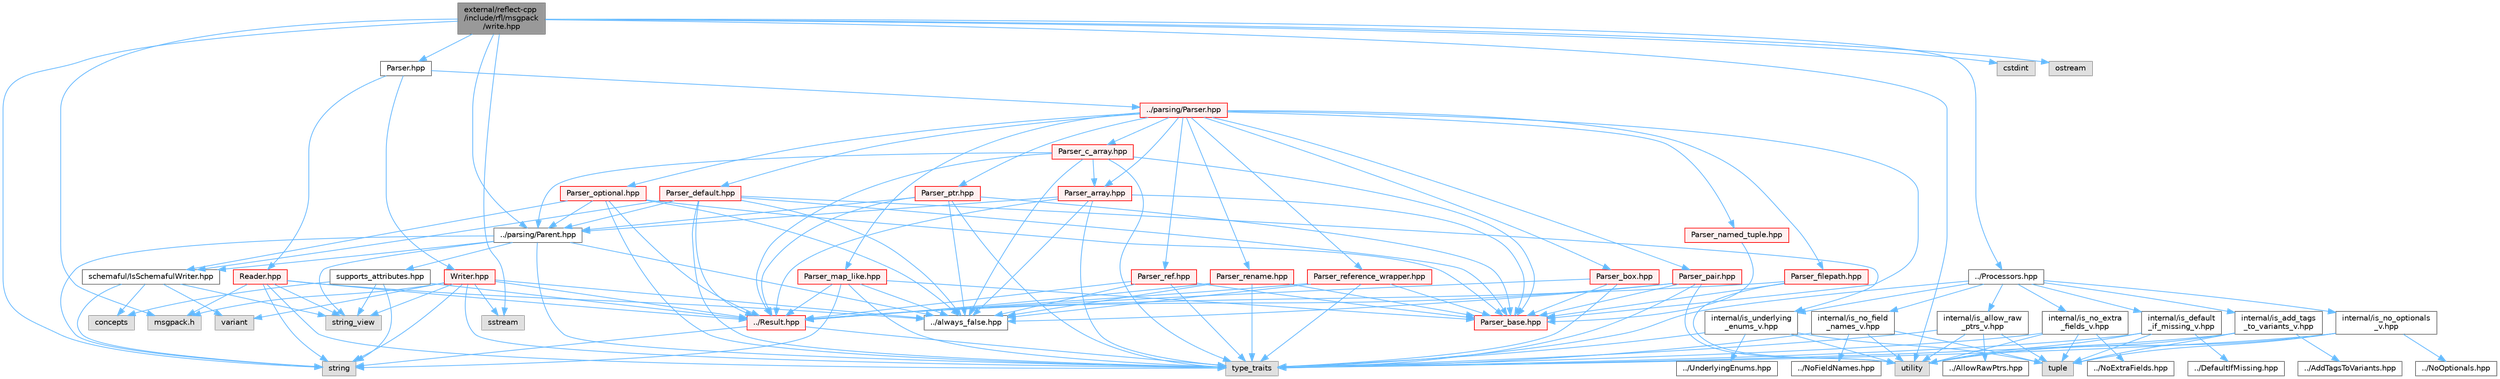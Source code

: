 digraph "external/reflect-cpp/include/rfl/msgpack/write.hpp"
{
 // LATEX_PDF_SIZE
  bgcolor="transparent";
  edge [fontname=Helvetica,fontsize=10,labelfontname=Helvetica,labelfontsize=10];
  node [fontname=Helvetica,fontsize=10,shape=box,height=0.2,width=0.4];
  Node1 [id="Node000001",label="external/reflect-cpp\l/include/rfl/msgpack\l/write.hpp",height=0.2,width=0.4,color="gray40", fillcolor="grey60", style="filled", fontcolor="black",tooltip=" "];
  Node1 -> Node2 [id="edge1_Node000001_Node000002",color="steelblue1",style="solid",tooltip=" "];
  Node2 [id="Node000002",label="msgpack.h",height=0.2,width=0.4,color="grey60", fillcolor="#E0E0E0", style="filled",tooltip=" "];
  Node1 -> Node3 [id="edge2_Node000001_Node000003",color="steelblue1",style="solid",tooltip=" "];
  Node3 [id="Node000003",label="cstdint",height=0.2,width=0.4,color="grey60", fillcolor="#E0E0E0", style="filled",tooltip=" "];
  Node1 -> Node4 [id="edge3_Node000001_Node000004",color="steelblue1",style="solid",tooltip=" "];
  Node4 [id="Node000004",label="ostream",height=0.2,width=0.4,color="grey60", fillcolor="#E0E0E0", style="filled",tooltip=" "];
  Node1 -> Node5 [id="edge4_Node000001_Node000005",color="steelblue1",style="solid",tooltip=" "];
  Node5 [id="Node000005",label="sstream",height=0.2,width=0.4,color="grey60", fillcolor="#E0E0E0", style="filled",tooltip=" "];
  Node1 -> Node6 [id="edge5_Node000001_Node000006",color="steelblue1",style="solid",tooltip=" "];
  Node6 [id="Node000006",label="string",height=0.2,width=0.4,color="grey60", fillcolor="#E0E0E0", style="filled",tooltip=" "];
  Node1 -> Node7 [id="edge6_Node000001_Node000007",color="steelblue1",style="solid",tooltip=" "];
  Node7 [id="Node000007",label="utility",height=0.2,width=0.4,color="grey60", fillcolor="#E0E0E0", style="filled",tooltip=" "];
  Node1 -> Node8 [id="edge7_Node000001_Node000008",color="steelblue1",style="solid",tooltip=" "];
  Node8 [id="Node000008",label="../Processors.hpp",height=0.2,width=0.4,color="grey40", fillcolor="white", style="filled",URL="$_processors_8hpp.html",tooltip=" "];
  Node8 -> Node9 [id="edge8_Node000008_Node000009",color="steelblue1",style="solid",tooltip=" "];
  Node9 [id="Node000009",label="type_traits",height=0.2,width=0.4,color="grey60", fillcolor="#E0E0E0", style="filled",tooltip=" "];
  Node8 -> Node10 [id="edge9_Node000008_Node000010",color="steelblue1",style="solid",tooltip=" "];
  Node10 [id="Node000010",label="internal/is_add_tags\l_to_variants_v.hpp",height=0.2,width=0.4,color="grey40", fillcolor="white", style="filled",URL="$is__add__tags__to__variants__v_8hpp.html",tooltip=" "];
  Node10 -> Node11 [id="edge10_Node000010_Node000011",color="steelblue1",style="solid",tooltip=" "];
  Node11 [id="Node000011",label="tuple",height=0.2,width=0.4,color="grey60", fillcolor="#E0E0E0", style="filled",tooltip=" "];
  Node10 -> Node9 [id="edge11_Node000010_Node000009",color="steelblue1",style="solid",tooltip=" "];
  Node10 -> Node7 [id="edge12_Node000010_Node000007",color="steelblue1",style="solid",tooltip=" "];
  Node10 -> Node12 [id="edge13_Node000010_Node000012",color="steelblue1",style="solid",tooltip=" "];
  Node12 [id="Node000012",label="../AddTagsToVariants.hpp",height=0.2,width=0.4,color="grey40", fillcolor="white", style="filled",URL="$_add_tags_to_variants_8hpp.html",tooltip=" "];
  Node8 -> Node13 [id="edge14_Node000008_Node000013",color="steelblue1",style="solid",tooltip=" "];
  Node13 [id="Node000013",label="internal/is_allow_raw\l_ptrs_v.hpp",height=0.2,width=0.4,color="grey40", fillcolor="white", style="filled",URL="$is__allow__raw__ptrs__v_8hpp.html",tooltip=" "];
  Node13 -> Node11 [id="edge15_Node000013_Node000011",color="steelblue1",style="solid",tooltip=" "];
  Node13 -> Node9 [id="edge16_Node000013_Node000009",color="steelblue1",style="solid",tooltip=" "];
  Node13 -> Node7 [id="edge17_Node000013_Node000007",color="steelblue1",style="solid",tooltip=" "];
  Node13 -> Node14 [id="edge18_Node000013_Node000014",color="steelblue1",style="solid",tooltip=" "];
  Node14 [id="Node000014",label="../AllowRawPtrs.hpp",height=0.2,width=0.4,color="grey40", fillcolor="white", style="filled",URL="$_allow_raw_ptrs_8hpp.html",tooltip=" "];
  Node8 -> Node15 [id="edge19_Node000008_Node000015",color="steelblue1",style="solid",tooltip=" "];
  Node15 [id="Node000015",label="internal/is_default\l_if_missing_v.hpp",height=0.2,width=0.4,color="grey40", fillcolor="white", style="filled",URL="$is__default__if__missing__v_8hpp.html",tooltip=" "];
  Node15 -> Node11 [id="edge20_Node000015_Node000011",color="steelblue1",style="solid",tooltip=" "];
  Node15 -> Node9 [id="edge21_Node000015_Node000009",color="steelblue1",style="solid",tooltip=" "];
  Node15 -> Node7 [id="edge22_Node000015_Node000007",color="steelblue1",style="solid",tooltip=" "];
  Node15 -> Node16 [id="edge23_Node000015_Node000016",color="steelblue1",style="solid",tooltip=" "];
  Node16 [id="Node000016",label="../DefaultIfMissing.hpp",height=0.2,width=0.4,color="grey40", fillcolor="white", style="filled",URL="$_default_if_missing_8hpp.html",tooltip=" "];
  Node8 -> Node17 [id="edge24_Node000008_Node000017",color="steelblue1",style="solid",tooltip=" "];
  Node17 [id="Node000017",label="internal/is_no_extra\l_fields_v.hpp",height=0.2,width=0.4,color="grey40", fillcolor="white", style="filled",URL="$is__no__extra__fields__v_8hpp.html",tooltip=" "];
  Node17 -> Node11 [id="edge25_Node000017_Node000011",color="steelblue1",style="solid",tooltip=" "];
  Node17 -> Node9 [id="edge26_Node000017_Node000009",color="steelblue1",style="solid",tooltip=" "];
  Node17 -> Node7 [id="edge27_Node000017_Node000007",color="steelblue1",style="solid",tooltip=" "];
  Node17 -> Node18 [id="edge28_Node000017_Node000018",color="steelblue1",style="solid",tooltip=" "];
  Node18 [id="Node000018",label="../NoExtraFields.hpp",height=0.2,width=0.4,color="grey40", fillcolor="white", style="filled",URL="$_no_extra_fields_8hpp.html",tooltip=" "];
  Node8 -> Node19 [id="edge29_Node000008_Node000019",color="steelblue1",style="solid",tooltip=" "];
  Node19 [id="Node000019",label="internal/is_no_field\l_names_v.hpp",height=0.2,width=0.4,color="grey40", fillcolor="white", style="filled",URL="$is__no__field__names__v_8hpp.html",tooltip=" "];
  Node19 -> Node11 [id="edge30_Node000019_Node000011",color="steelblue1",style="solid",tooltip=" "];
  Node19 -> Node9 [id="edge31_Node000019_Node000009",color="steelblue1",style="solid",tooltip=" "];
  Node19 -> Node7 [id="edge32_Node000019_Node000007",color="steelblue1",style="solid",tooltip=" "];
  Node19 -> Node20 [id="edge33_Node000019_Node000020",color="steelblue1",style="solid",tooltip=" "];
  Node20 [id="Node000020",label="../NoFieldNames.hpp",height=0.2,width=0.4,color="grey40", fillcolor="white", style="filled",URL="$_no_field_names_8hpp.html",tooltip=" "];
  Node8 -> Node21 [id="edge34_Node000008_Node000021",color="steelblue1",style="solid",tooltip=" "];
  Node21 [id="Node000021",label="internal/is_no_optionals\l_v.hpp",height=0.2,width=0.4,color="grey40", fillcolor="white", style="filled",URL="$is__no__optionals__v_8hpp.html",tooltip=" "];
  Node21 -> Node11 [id="edge35_Node000021_Node000011",color="steelblue1",style="solid",tooltip=" "];
  Node21 -> Node9 [id="edge36_Node000021_Node000009",color="steelblue1",style="solid",tooltip=" "];
  Node21 -> Node7 [id="edge37_Node000021_Node000007",color="steelblue1",style="solid",tooltip=" "];
  Node21 -> Node22 [id="edge38_Node000021_Node000022",color="steelblue1",style="solid",tooltip=" "];
  Node22 [id="Node000022",label="../NoOptionals.hpp",height=0.2,width=0.4,color="grey40", fillcolor="white", style="filled",URL="$_no_optionals_8hpp.html",tooltip=" "];
  Node8 -> Node23 [id="edge39_Node000008_Node000023",color="steelblue1",style="solid",tooltip=" "];
  Node23 [id="Node000023",label="internal/is_underlying\l_enums_v.hpp",height=0.2,width=0.4,color="grey40", fillcolor="white", style="filled",URL="$is__underlying__enums__v_8hpp.html",tooltip=" "];
  Node23 -> Node11 [id="edge40_Node000023_Node000011",color="steelblue1",style="solid",tooltip=" "];
  Node23 -> Node9 [id="edge41_Node000023_Node000009",color="steelblue1",style="solid",tooltip=" "];
  Node23 -> Node7 [id="edge42_Node000023_Node000007",color="steelblue1",style="solid",tooltip=" "];
  Node23 -> Node24 [id="edge43_Node000023_Node000024",color="steelblue1",style="solid",tooltip=" "];
  Node24 [id="Node000024",label="../UnderlyingEnums.hpp",height=0.2,width=0.4,color="grey40", fillcolor="white", style="filled",URL="$_underlying_enums_8hpp.html",tooltip=" "];
  Node1 -> Node25 [id="edge44_Node000001_Node000025",color="steelblue1",style="solid",tooltip=" "];
  Node25 [id="Node000025",label="../parsing/Parent.hpp",height=0.2,width=0.4,color="grey40", fillcolor="white", style="filled",URL="$_parent_8hpp.html",tooltip=" "];
  Node25 -> Node6 [id="edge45_Node000025_Node000006",color="steelblue1",style="solid",tooltip=" "];
  Node25 -> Node26 [id="edge46_Node000025_Node000026",color="steelblue1",style="solid",tooltip=" "];
  Node26 [id="Node000026",label="string_view",height=0.2,width=0.4,color="grey60", fillcolor="#E0E0E0", style="filled",tooltip=" "];
  Node25 -> Node9 [id="edge47_Node000025_Node000009",color="steelblue1",style="solid",tooltip=" "];
  Node25 -> Node27 [id="edge48_Node000025_Node000027",color="steelblue1",style="solid",tooltip=" "];
  Node27 [id="Node000027",label="../always_false.hpp",height=0.2,width=0.4,color="grey40", fillcolor="white", style="filled",URL="$always__false_8hpp.html",tooltip=" "];
  Node25 -> Node28 [id="edge49_Node000025_Node000028",color="steelblue1",style="solid",tooltip=" "];
  Node28 [id="Node000028",label="schemaful/IsSchemafulWriter.hpp",height=0.2,width=0.4,color="grey40", fillcolor="white", style="filled",URL="$_is_schemaful_writer_8hpp.html",tooltip=" "];
  Node28 -> Node29 [id="edge50_Node000028_Node000029",color="steelblue1",style="solid",tooltip=" "];
  Node29 [id="Node000029",label="concepts",height=0.2,width=0.4,color="grey60", fillcolor="#E0E0E0", style="filled",tooltip=" "];
  Node28 -> Node6 [id="edge51_Node000028_Node000006",color="steelblue1",style="solid",tooltip=" "];
  Node28 -> Node26 [id="edge52_Node000028_Node000026",color="steelblue1",style="solid",tooltip=" "];
  Node28 -> Node30 [id="edge53_Node000028_Node000030",color="steelblue1",style="solid",tooltip=" "];
  Node30 [id="Node000030",label="variant",height=0.2,width=0.4,color="grey60", fillcolor="#E0E0E0", style="filled",tooltip=" "];
  Node25 -> Node31 [id="edge54_Node000025_Node000031",color="steelblue1",style="solid",tooltip=" "];
  Node31 [id="Node000031",label="supports_attributes.hpp",height=0.2,width=0.4,color="grey40", fillcolor="white", style="filled",URL="$supports__attributes_8hpp.html",tooltip=" "];
  Node31 -> Node29 [id="edge55_Node000031_Node000029",color="steelblue1",style="solid",tooltip=" "];
  Node31 -> Node6 [id="edge56_Node000031_Node000006",color="steelblue1",style="solid",tooltip=" "];
  Node31 -> Node26 [id="edge57_Node000031_Node000026",color="steelblue1",style="solid",tooltip=" "];
  Node31 -> Node32 [id="edge58_Node000031_Node000032",color="steelblue1",style="solid",tooltip=" "];
  Node32 [id="Node000032",label="../Result.hpp",height=0.2,width=0.4,color="red", fillcolor="#FFF0F0", style="filled",URL="$_result_8hpp.html",tooltip=" "];
  Node32 -> Node6 [id="edge59_Node000032_Node000006",color="steelblue1",style="solid",tooltip=" "];
  Node32 -> Node9 [id="edge60_Node000032_Node000009",color="steelblue1",style="solid",tooltip=" "];
  Node1 -> Node40 [id="edge61_Node000001_Node000040",color="steelblue1",style="solid",tooltip=" "];
  Node40 [id="Node000040",label="Parser.hpp",height=0.2,width=0.4,color="grey40", fillcolor="white", style="filled",URL="$msgpack_2_parser_8hpp.html",tooltip=" "];
  Node40 -> Node41 [id="edge62_Node000040_Node000041",color="steelblue1",style="solid",tooltip=" "];
  Node41 [id="Node000041",label="../parsing/Parser.hpp",height=0.2,width=0.4,color="red", fillcolor="#FFF0F0", style="filled",URL="$parsing_2_parser_8hpp.html",tooltip=" "];
  Node41 -> Node42 [id="edge63_Node000041_Node000042",color="steelblue1",style="solid",tooltip=" "];
  Node42 [id="Node000042",label="Parser_array.hpp",height=0.2,width=0.4,color="red", fillcolor="#FFF0F0", style="filled",URL="$_parser__array_8hpp.html",tooltip=" "];
  Node42 -> Node9 [id="edge64_Node000042_Node000009",color="steelblue1",style="solid",tooltip=" "];
  Node42 -> Node32 [id="edge65_Node000042_Node000032",color="steelblue1",style="solid",tooltip=" "];
  Node42 -> Node27 [id="edge66_Node000042_Node000027",color="steelblue1",style="solid",tooltip=" "];
  Node42 -> Node25 [id="edge67_Node000042_Node000025",color="steelblue1",style="solid",tooltip=" "];
  Node42 -> Node54 [id="edge68_Node000042_Node000054",color="steelblue1",style="solid",tooltip=" "];
  Node54 [id="Node000054",label="Parser_base.hpp",height=0.2,width=0.4,color="red", fillcolor="#FFF0F0", style="filled",URL="$_parser__base_8hpp.html",tooltip=" "];
  Node41 -> Node54 [id="edge69_Node000041_Node000054",color="steelblue1",style="solid",tooltip=" "];
  Node41 -> Node81 [id="edge70_Node000041_Node000081",color="steelblue1",style="solid",tooltip=" "];
  Node81 [id="Node000081",label="Parser_box.hpp",height=0.2,width=0.4,color="red", fillcolor="#FFF0F0", style="filled",URL="$_parser__box_8hpp.html",tooltip=" "];
  Node81 -> Node9 [id="edge71_Node000081_Node000009",color="steelblue1",style="solid",tooltip=" "];
  Node81 -> Node32 [id="edge72_Node000081_Node000032",color="steelblue1",style="solid",tooltip=" "];
  Node81 -> Node54 [id="edge73_Node000081_Node000054",color="steelblue1",style="solid",tooltip=" "];
  Node41 -> Node83 [id="edge74_Node000041_Node000083",color="steelblue1",style="solid",tooltip=" "];
  Node83 [id="Node000083",label="Parser_c_array.hpp",height=0.2,width=0.4,color="red", fillcolor="#FFF0F0", style="filled",URL="$_parser__c__array_8hpp.html",tooltip=" "];
  Node83 -> Node9 [id="edge75_Node000083_Node000009",color="steelblue1",style="solid",tooltip=" "];
  Node83 -> Node32 [id="edge76_Node000083_Node000032",color="steelblue1",style="solid",tooltip=" "];
  Node83 -> Node27 [id="edge77_Node000083_Node000027",color="steelblue1",style="solid",tooltip=" "];
  Node83 -> Node25 [id="edge78_Node000083_Node000025",color="steelblue1",style="solid",tooltip=" "];
  Node83 -> Node42 [id="edge79_Node000083_Node000042",color="steelblue1",style="solid",tooltip=" "];
  Node83 -> Node54 [id="edge80_Node000083_Node000054",color="steelblue1",style="solid",tooltip=" "];
  Node41 -> Node84 [id="edge81_Node000041_Node000084",color="steelblue1",style="solid",tooltip=" "];
  Node84 [id="Node000084",label="Parser_default.hpp",height=0.2,width=0.4,color="red", fillcolor="#FFF0F0", style="filled",URL="$_parser__default_8hpp.html",tooltip=" "];
  Node84 -> Node9 [id="edge82_Node000084_Node000009",color="steelblue1",style="solid",tooltip=" "];
  Node84 -> Node32 [id="edge83_Node000084_Node000032",color="steelblue1",style="solid",tooltip=" "];
  Node84 -> Node27 [id="edge84_Node000084_Node000027",color="steelblue1",style="solid",tooltip=" "];
  Node84 -> Node23 [id="edge85_Node000084_Node000023",color="steelblue1",style="solid",tooltip=" "];
  Node84 -> Node25 [id="edge86_Node000084_Node000025",color="steelblue1",style="solid",tooltip=" "];
  Node84 -> Node54 [id="edge87_Node000084_Node000054",color="steelblue1",style="solid",tooltip=" "];
  Node84 -> Node28 [id="edge88_Node000084_Node000028",color="steelblue1",style="solid",tooltip=" "];
  Node41 -> Node172 [id="edge89_Node000041_Node000172",color="steelblue1",style="solid",tooltip=" "];
  Node172 [id="Node000172",label="Parser_filepath.hpp",height=0.2,width=0.4,color="red", fillcolor="#FFF0F0", style="filled",URL="$_parser__filepath_8hpp.html",tooltip=" "];
  Node172 -> Node7 [id="edge90_Node000172_Node000007",color="steelblue1",style="solid",tooltip=" "];
  Node172 -> Node32 [id="edge91_Node000172_Node000032",color="steelblue1",style="solid",tooltip=" "];
  Node172 -> Node54 [id="edge92_Node000172_Node000054",color="steelblue1",style="solid",tooltip=" "];
  Node41 -> Node174 [id="edge93_Node000041_Node000174",color="steelblue1",style="solid",tooltip=" "];
  Node174 [id="Node000174",label="Parser_map_like.hpp",height=0.2,width=0.4,color="red", fillcolor="#FFF0F0", style="filled",URL="$_parser__map__like_8hpp.html",tooltip=" "];
  Node174 -> Node6 [id="edge94_Node000174_Node000006",color="steelblue1",style="solid",tooltip=" "];
  Node174 -> Node9 [id="edge95_Node000174_Node000009",color="steelblue1",style="solid",tooltip=" "];
  Node174 -> Node32 [id="edge96_Node000174_Node000032",color="steelblue1",style="solid",tooltip=" "];
  Node174 -> Node27 [id="edge97_Node000174_Node000027",color="steelblue1",style="solid",tooltip=" "];
  Node174 -> Node54 [id="edge98_Node000174_Node000054",color="steelblue1",style="solid",tooltip=" "];
  Node41 -> Node179 [id="edge99_Node000041_Node000179",color="steelblue1",style="solid",tooltip=" "];
  Node179 [id="Node000179",label="Parser_named_tuple.hpp",height=0.2,width=0.4,color="red", fillcolor="#FFF0F0", style="filled",URL="$_parser__named__tuple_8hpp.html",tooltip=" "];
  Node179 -> Node54 [id="edge100_Node000179_Node000054",color="steelblue1",style="solid",tooltip=" "];
  Node41 -> Node200 [id="edge101_Node000041_Node000200",color="steelblue1",style="solid",tooltip=" "];
  Node200 [id="Node000200",label="Parser_optional.hpp",height=0.2,width=0.4,color="red", fillcolor="#FFF0F0", style="filled",URL="$_parser__optional_8hpp.html",tooltip=" "];
  Node200 -> Node9 [id="edge102_Node000200_Node000009",color="steelblue1",style="solid",tooltip=" "];
  Node200 -> Node32 [id="edge103_Node000200_Node000032",color="steelblue1",style="solid",tooltip=" "];
  Node200 -> Node27 [id="edge104_Node000200_Node000027",color="steelblue1",style="solid",tooltip=" "];
  Node200 -> Node25 [id="edge105_Node000200_Node000025",color="steelblue1",style="solid",tooltip=" "];
  Node200 -> Node54 [id="edge106_Node000200_Node000054",color="steelblue1",style="solid",tooltip=" "];
  Node200 -> Node28 [id="edge107_Node000200_Node000028",color="steelblue1",style="solid",tooltip=" "];
  Node41 -> Node202 [id="edge108_Node000041_Node000202",color="steelblue1",style="solid",tooltip=" "];
  Node202 [id="Node000202",label="Parser_pair.hpp",height=0.2,width=0.4,color="red", fillcolor="#FFF0F0", style="filled",URL="$_parser__pair_8hpp.html",tooltip=" "];
  Node202 -> Node9 [id="edge109_Node000202_Node000009",color="steelblue1",style="solid",tooltip=" "];
  Node202 -> Node7 [id="edge110_Node000202_Node000007",color="steelblue1",style="solid",tooltip=" "];
  Node202 -> Node32 [id="edge111_Node000202_Node000032",color="steelblue1",style="solid",tooltip=" "];
  Node202 -> Node27 [id="edge112_Node000202_Node000027",color="steelblue1",style="solid",tooltip=" "];
  Node202 -> Node54 [id="edge113_Node000202_Node000054",color="steelblue1",style="solid",tooltip=" "];
  Node41 -> Node203 [id="edge114_Node000041_Node000203",color="steelblue1",style="solid",tooltip=" "];
  Node203 [id="Node000203",label="Parser_ptr.hpp",height=0.2,width=0.4,color="red", fillcolor="#FFF0F0", style="filled",URL="$_parser__ptr_8hpp.html",tooltip=" "];
  Node203 -> Node9 [id="edge115_Node000203_Node000009",color="steelblue1",style="solid",tooltip=" "];
  Node203 -> Node32 [id="edge116_Node000203_Node000032",color="steelblue1",style="solid",tooltip=" "];
  Node203 -> Node27 [id="edge117_Node000203_Node000027",color="steelblue1",style="solid",tooltip=" "];
  Node203 -> Node25 [id="edge118_Node000203_Node000025",color="steelblue1",style="solid",tooltip=" "];
  Node203 -> Node54 [id="edge119_Node000203_Node000054",color="steelblue1",style="solid",tooltip=" "];
  Node41 -> Node204 [id="edge120_Node000041_Node000204",color="steelblue1",style="solid",tooltip=" "];
  Node204 [id="Node000204",label="Parser_ref.hpp",height=0.2,width=0.4,color="red", fillcolor="#FFF0F0", style="filled",URL="$_parser__ref_8hpp.html",tooltip=" "];
  Node204 -> Node9 [id="edge121_Node000204_Node000009",color="steelblue1",style="solid",tooltip=" "];
  Node204 -> Node32 [id="edge122_Node000204_Node000032",color="steelblue1",style="solid",tooltip=" "];
  Node204 -> Node27 [id="edge123_Node000204_Node000027",color="steelblue1",style="solid",tooltip=" "];
  Node204 -> Node54 [id="edge124_Node000204_Node000054",color="steelblue1",style="solid",tooltip=" "];
  Node41 -> Node205 [id="edge125_Node000041_Node000205",color="steelblue1",style="solid",tooltip=" "];
  Node205 [id="Node000205",label="Parser_reference_wrapper.hpp",height=0.2,width=0.4,color="red", fillcolor="#FFF0F0", style="filled",URL="$_parser__reference__wrapper_8hpp.html",tooltip=" "];
  Node205 -> Node9 [id="edge126_Node000205_Node000009",color="steelblue1",style="solid",tooltip=" "];
  Node205 -> Node32 [id="edge127_Node000205_Node000032",color="steelblue1",style="solid",tooltip=" "];
  Node205 -> Node27 [id="edge128_Node000205_Node000027",color="steelblue1",style="solid",tooltip=" "];
  Node205 -> Node54 [id="edge129_Node000205_Node000054",color="steelblue1",style="solid",tooltip=" "];
  Node41 -> Node206 [id="edge130_Node000041_Node000206",color="steelblue1",style="solid",tooltip=" "];
  Node206 [id="Node000206",label="Parser_rename.hpp",height=0.2,width=0.4,color="red", fillcolor="#FFF0F0", style="filled",URL="$_parser__rename_8hpp.html",tooltip=" "];
  Node206 -> Node9 [id="edge131_Node000206_Node000009",color="steelblue1",style="solid",tooltip=" "];
  Node206 -> Node32 [id="edge132_Node000206_Node000032",color="steelblue1",style="solid",tooltip=" "];
  Node206 -> Node27 [id="edge133_Node000206_Node000027",color="steelblue1",style="solid",tooltip=" "];
  Node206 -> Node54 [id="edge134_Node000206_Node000054",color="steelblue1",style="solid",tooltip=" "];
  Node40 -> Node245 [id="edge135_Node000040_Node000245",color="steelblue1",style="solid",tooltip=" "];
  Node245 [id="Node000245",label="Reader.hpp",height=0.2,width=0.4,color="red", fillcolor="#FFF0F0", style="filled",URL="$msgpack_2_reader_8hpp.html",tooltip=" "];
  Node245 -> Node2 [id="edge136_Node000245_Node000002",color="steelblue1",style="solid",tooltip=" "];
  Node245 -> Node6 [id="edge137_Node000245_Node000006",color="steelblue1",style="solid",tooltip=" "];
  Node245 -> Node26 [id="edge138_Node000245_Node000026",color="steelblue1",style="solid",tooltip=" "];
  Node245 -> Node9 [id="edge139_Node000245_Node000009",color="steelblue1",style="solid",tooltip=" "];
  Node245 -> Node32 [id="edge140_Node000245_Node000032",color="steelblue1",style="solid",tooltip=" "];
  Node245 -> Node27 [id="edge141_Node000245_Node000027",color="steelblue1",style="solid",tooltip=" "];
  Node40 -> Node247 [id="edge142_Node000040_Node000247",color="steelblue1",style="solid",tooltip=" "];
  Node247 [id="Node000247",label="Writer.hpp",height=0.2,width=0.4,color="red", fillcolor="#FFF0F0", style="filled",URL="$msgpack_2_writer_8hpp.html",tooltip=" "];
  Node247 -> Node2 [id="edge143_Node000247_Node000002",color="steelblue1",style="solid",tooltip=" "];
  Node247 -> Node5 [id="edge144_Node000247_Node000005",color="steelblue1",style="solid",tooltip=" "];
  Node247 -> Node6 [id="edge145_Node000247_Node000006",color="steelblue1",style="solid",tooltip=" "];
  Node247 -> Node26 [id="edge146_Node000247_Node000026",color="steelblue1",style="solid",tooltip=" "];
  Node247 -> Node9 [id="edge147_Node000247_Node000009",color="steelblue1",style="solid",tooltip=" "];
  Node247 -> Node30 [id="edge148_Node000247_Node000030",color="steelblue1",style="solid",tooltip=" "];
  Node247 -> Node32 [id="edge149_Node000247_Node000032",color="steelblue1",style="solid",tooltip=" "];
  Node247 -> Node27 [id="edge150_Node000247_Node000027",color="steelblue1",style="solid",tooltip=" "];
}
